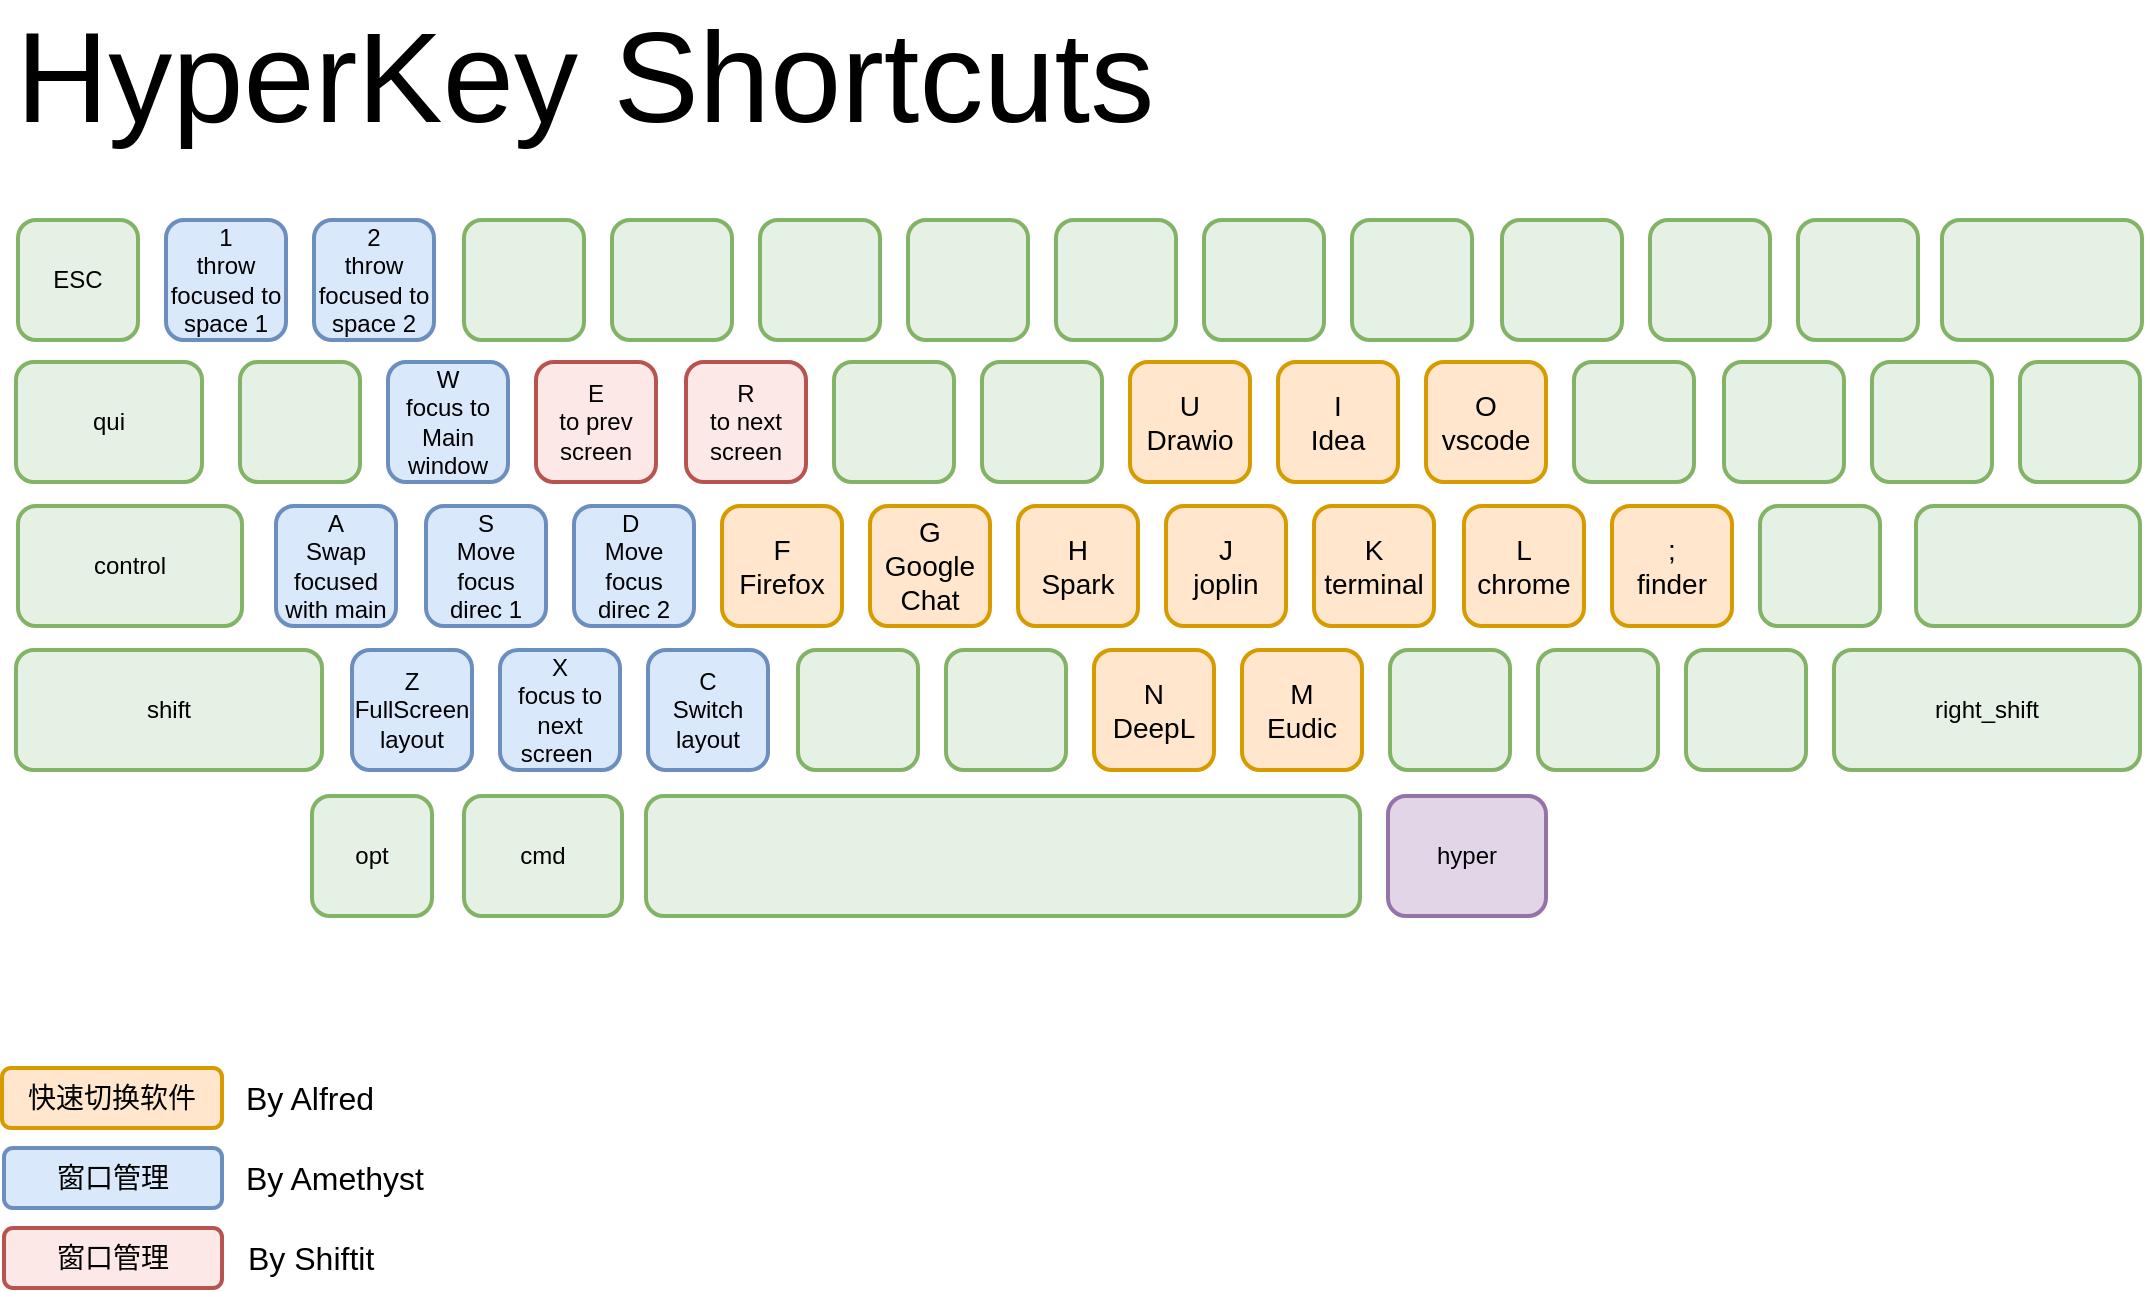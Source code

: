 <mxfile>
    <diagram id="BfZDdQ8K7SHkP8j6GseF" name="Page-1">
        <mxGraphModel dx="1527" dy="571" grid="1" gridSize="10" guides="1" tooltips="1" connect="1" arrows="1" fold="1" page="1" pageScale="1" pageWidth="850" pageHeight="1100" math="0" shadow="0">
            <root>
                <mxCell id="0"/>
                <mxCell id="1" parent="0"/>
                <mxCell id="D1Z70N_V1F2x2BAWec8G-1" value="ESC" style="rounded=1;whiteSpace=wrap;html=1;strokeWidth=2;fillColor=#D5E8D499;strokeColor=#82b366;" parent="1" vertex="1">
                    <mxGeometry x="128" y="426" width="60" height="60" as="geometry"/>
                </mxCell>
                <mxCell id="D1Z70N_V1F2x2BAWec8G-2" value="" style="rounded=1;whiteSpace=wrap;html=1;strokeWidth=2;fillColor=#D5E8D499;strokeColor=#82b366;" parent="1" vertex="1">
                    <mxGeometry x="1018" y="426" width="60" height="60" as="geometry"/>
                </mxCell>
                <mxCell id="D1Z70N_V1F2x2BAWec8G-3" value="1&lt;br style=&quot;font-size: 12px;&quot;&gt;throw focused to space 1" style="rounded=1;whiteSpace=wrap;html=1;strokeWidth=2;fillColor=#dae8fc;strokeColor=#6c8ebf;fontSize=12;" parent="1" vertex="1">
                    <mxGeometry x="202" y="426" width="60" height="60" as="geometry"/>
                </mxCell>
                <mxCell id="D1Z70N_V1F2x2BAWec8G-4" value="2&lt;br style=&quot;font-size: 12px;&quot;&gt;throw focused to space 2" style="rounded=1;whiteSpace=wrap;html=1;strokeWidth=2;fillColor=#dae8fc;strokeColor=#6c8ebf;fontSize=12;" parent="1" vertex="1">
                    <mxGeometry x="276" y="426" width="60" height="60" as="geometry"/>
                </mxCell>
                <mxCell id="D1Z70N_V1F2x2BAWec8G-5" value="" style="rounded=1;whiteSpace=wrap;html=1;strokeWidth=2;fillColor=#D5E8D499;strokeColor=#82b366;" parent="1" vertex="1">
                    <mxGeometry x="351" y="426" width="60" height="60" as="geometry"/>
                </mxCell>
                <mxCell id="D1Z70N_V1F2x2BAWec8G-6" value="" style="rounded=1;whiteSpace=wrap;html=1;strokeWidth=2;fillColor=#D5E8D499;strokeColor=#82b366;" parent="1" vertex="1">
                    <mxGeometry x="425" y="426" width="60" height="60" as="geometry"/>
                </mxCell>
                <mxCell id="D1Z70N_V1F2x2BAWec8G-7" value="" style="rounded=1;whiteSpace=wrap;html=1;strokeWidth=2;fillColor=#D5E8D499;strokeColor=#82b366;" parent="1" vertex="1">
                    <mxGeometry x="499" y="426" width="60" height="60" as="geometry"/>
                </mxCell>
                <mxCell id="D1Z70N_V1F2x2BAWec8G-8" value="" style="rounded=1;whiteSpace=wrap;html=1;strokeWidth=2;fillColor=#D5E8D499;strokeColor=#82b366;" parent="1" vertex="1">
                    <mxGeometry x="573" y="426" width="60" height="60" as="geometry"/>
                </mxCell>
                <mxCell id="D1Z70N_V1F2x2BAWec8G-9" value="" style="rounded=1;whiteSpace=wrap;html=1;strokeWidth=2;fillColor=#D5E8D499;strokeColor=#82b366;" parent="1" vertex="1">
                    <mxGeometry x="647" y="426" width="60" height="60" as="geometry"/>
                </mxCell>
                <mxCell id="D1Z70N_V1F2x2BAWec8G-10" value="" style="rounded=1;whiteSpace=wrap;html=1;strokeWidth=2;fillColor=#D5E8D499;strokeColor=#82b366;" parent="1" vertex="1">
                    <mxGeometry x="795" y="426" width="60" height="60" as="geometry"/>
                </mxCell>
                <mxCell id="D1Z70N_V1F2x2BAWec8G-11" value="" style="rounded=1;whiteSpace=wrap;html=1;strokeWidth=2;fillColor=#D5E8D499;strokeColor=#82b366;" parent="1" vertex="1">
                    <mxGeometry x="944" y="426" width="60" height="60" as="geometry"/>
                </mxCell>
                <mxCell id="D1Z70N_V1F2x2BAWec8G-12" value="" style="rounded=1;whiteSpace=wrap;html=1;strokeWidth=2;fillColor=#D5E8D499;strokeColor=#82b366;" parent="1" vertex="1">
                    <mxGeometry x="721" y="426" width="60" height="60" as="geometry"/>
                </mxCell>
                <mxCell id="D1Z70N_V1F2x2BAWec8G-13" value="" style="rounded=1;whiteSpace=wrap;html=1;strokeWidth=2;fillColor=#D5E8D499;strokeColor=#82b366;" parent="1" vertex="1">
                    <mxGeometry x="870" y="426" width="60" height="60" as="geometry"/>
                </mxCell>
                <mxCell id="D1Z70N_V1F2x2BAWec8G-14" value="" style="rounded=1;whiteSpace=wrap;html=1;strokeWidth=2;fillColor=#D5E8D499;strokeColor=#82b366;" parent="1" vertex="1">
                    <mxGeometry x="239" y="497" width="60" height="60" as="geometry"/>
                </mxCell>
                <mxCell id="D1Z70N_V1F2x2BAWec8G-15" value="" style="rounded=1;whiteSpace=wrap;html=1;strokeWidth=2;fillColor=#D5E8D499;strokeColor=#82b366;" parent="1" vertex="1">
                    <mxGeometry x="1129" y="497" width="60" height="60" as="geometry"/>
                </mxCell>
                <mxCell id="D1Z70N_V1F2x2BAWec8G-16" value="W&lt;br style=&quot;font-size: 12px;&quot;&gt;focus to Main window" style="rounded=1;whiteSpace=wrap;html=1;strokeWidth=2;fillColor=#dae8fc;strokeColor=#6c8ebf;fontSize=12;" parent="1" vertex="1">
                    <mxGeometry x="313" y="497" width="60" height="60" as="geometry"/>
                </mxCell>
                <mxCell id="D1Z70N_V1F2x2BAWec8G-17" value="E&lt;br style=&quot;font-size: 12px;&quot;&gt;to prev&lt;br style=&quot;font-size: 12px;&quot;&gt;screen" style="rounded=1;whiteSpace=wrap;html=1;strokeWidth=2;fillColor=#F8CECC77;strokeColor=#b85450;fontSize=12;" parent="1" vertex="1">
                    <mxGeometry x="387" y="497" width="60" height="60" as="geometry"/>
                </mxCell>
                <mxCell id="D1Z70N_V1F2x2BAWec8G-18" value="R&lt;br style=&quot;font-size: 12px;&quot;&gt;to next screen" style="rounded=1;whiteSpace=wrap;html=1;strokeWidth=2;fillColor=#F8CECC77;strokeColor=#b85450;fontSize=12;" parent="1" vertex="1">
                    <mxGeometry x="462" y="497" width="60" height="60" as="geometry"/>
                </mxCell>
                <mxCell id="D1Z70N_V1F2x2BAWec8G-19" value="" style="rounded=1;whiteSpace=wrap;html=1;strokeWidth=2;fillColor=#D5E8D499;strokeColor=#82b366;" parent="1" vertex="1">
                    <mxGeometry x="536" y="497" width="60" height="60" as="geometry"/>
                </mxCell>
                <mxCell id="D1Z70N_V1F2x2BAWec8G-20" value="" style="rounded=1;whiteSpace=wrap;html=1;strokeWidth=2;fillColor=#D5E8D499;strokeColor=#82b366;" parent="1" vertex="1">
                    <mxGeometry x="610" y="497" width="60" height="60" as="geometry"/>
                </mxCell>
                <mxCell id="D1Z70N_V1F2x2BAWec8G-21" value="U&lt;br style=&quot;font-size: 14px;&quot;&gt;Drawio" style="rounded=1;whiteSpace=wrap;html=1;strokeWidth=2;fillColor=#ffe6cc;strokeColor=#d79b00;fontSize=14;" parent="1" vertex="1">
                    <mxGeometry x="684" y="497" width="60" height="60" as="geometry"/>
                </mxCell>
                <mxCell id="D1Z70N_V1F2x2BAWec8G-22" value="I&lt;br style=&quot;font-size: 14px;&quot;&gt;Idea" style="rounded=1;whiteSpace=wrap;html=1;strokeWidth=2;fillColor=#ffe6cc;strokeColor=#d79b00;fontSize=14;" parent="1" vertex="1">
                    <mxGeometry x="758" y="497" width="60" height="60" as="geometry"/>
                </mxCell>
                <mxCell id="D1Z70N_V1F2x2BAWec8G-23" value="" style="rounded=1;whiteSpace=wrap;html=1;strokeWidth=2;fillColor=#D5E8D499;strokeColor=#82b366;" parent="1" vertex="1">
                    <mxGeometry x="906" y="497" width="60" height="60" as="geometry"/>
                </mxCell>
                <mxCell id="D1Z70N_V1F2x2BAWec8G-24" value="" style="rounded=1;whiteSpace=wrap;html=1;strokeWidth=2;fillColor=#D5E8D499;strokeColor=#82b366;" parent="1" vertex="1">
                    <mxGeometry x="1055" y="497" width="60" height="60" as="geometry"/>
                </mxCell>
                <mxCell id="D1Z70N_V1F2x2BAWec8G-25" value="O&lt;br style=&quot;font-size: 14px;&quot;&gt;vscode" style="rounded=1;whiteSpace=wrap;html=1;strokeWidth=2;fillColor=#ffe6cc;strokeColor=#d79b00;fontSize=14;" parent="1" vertex="1">
                    <mxGeometry x="832" y="497" width="60" height="60" as="geometry"/>
                </mxCell>
                <mxCell id="D1Z70N_V1F2x2BAWec8G-26" value="" style="rounded=1;whiteSpace=wrap;html=1;strokeWidth=2;fillColor=#D5E8D499;strokeColor=#82b366;" parent="1" vertex="1">
                    <mxGeometry x="981" y="497" width="60" height="60" as="geometry"/>
                </mxCell>
                <mxCell id="D1Z70N_V1F2x2BAWec8G-27" value="control" style="rounded=1;whiteSpace=wrap;html=1;strokeWidth=2;fillColor=#D5E8D499;strokeColor=#82b366;" parent="1" vertex="1">
                    <mxGeometry x="128" y="569" width="112" height="60" as="geometry"/>
                </mxCell>
                <mxCell id="D1Z70N_V1F2x2BAWec8G-28" value="" style="rounded=1;whiteSpace=wrap;html=1;strokeWidth=2;fillColor=#D5E8D499;strokeColor=#82b366;" parent="1" vertex="1">
                    <mxGeometry x="999" y="569" width="60" height="60" as="geometry"/>
                </mxCell>
                <mxCell id="D1Z70N_V1F2x2BAWec8G-29" value="A&lt;br style=&quot;font-size: 12px&quot;&gt;Swap focused with main" style="rounded=1;whiteSpace=wrap;html=1;strokeWidth=2;fillColor=#dae8fc;strokeColor=#6c8ebf;fontSize=12;" parent="1" vertex="1">
                    <mxGeometry x="257" y="569" width="60" height="60" as="geometry"/>
                </mxCell>
                <mxCell id="D1Z70N_V1F2x2BAWec8G-30" value="S&lt;br style=&quot;font-size: 12px;&quot;&gt;Move focus direc 1" style="rounded=1;whiteSpace=wrap;html=1;strokeWidth=2;fillColor=#dae8fc;strokeColor=#6c8ebf;fontSize=12;" parent="1" vertex="1">
                    <mxGeometry x="332" y="569" width="60" height="60" as="geometry"/>
                </mxCell>
                <mxCell id="D1Z70N_V1F2x2BAWec8G-31" value="D&amp;nbsp;&lt;br style=&quot;font-size: 12px;&quot;&gt;Move focus direc 2" style="rounded=1;whiteSpace=wrap;html=1;strokeWidth=2;fillColor=#dae8fc;strokeColor=#6c8ebf;fontSize=12;" parent="1" vertex="1">
                    <mxGeometry x="406" y="569" width="60" height="60" as="geometry"/>
                </mxCell>
                <mxCell id="D1Z70N_V1F2x2BAWec8G-32" value="F&lt;br style=&quot;font-size: 14px;&quot;&gt;Firefox" style="rounded=1;whiteSpace=wrap;html=1;strokeWidth=2;fillColor=#ffe6cc;strokeColor=#d79b00;fontSize=14;" parent="1" vertex="1">
                    <mxGeometry x="480" y="569" width="60" height="60" as="geometry"/>
                </mxCell>
                <mxCell id="D1Z70N_V1F2x2BAWec8G-33" value="G&lt;br&gt;Google&lt;br&gt;Chat" style="rounded=1;whiteSpace=wrap;html=1;strokeWidth=2;fillColor=#ffe6cc;strokeColor=#d79b00;fontSize=14;" parent="1" vertex="1">
                    <mxGeometry x="554" y="569" width="60" height="60" as="geometry"/>
                </mxCell>
                <mxCell id="D1Z70N_V1F2x2BAWec8G-34" value="H&lt;br&gt;Spark" style="rounded=1;whiteSpace=wrap;html=1;strokeWidth=2;fillColor=#ffe6cc;strokeColor=#d79b00;fontSize=14;" parent="1" vertex="1">
                    <mxGeometry x="628" y="569" width="60" height="60" as="geometry"/>
                </mxCell>
                <mxCell id="D1Z70N_V1F2x2BAWec8G-35" value="K&lt;br style=&quot;font-size: 14px;&quot;&gt;terminal" style="rounded=1;whiteSpace=wrap;html=1;strokeWidth=2;fillColor=#ffe6cc;strokeColor=#d79b00;fontSize=14;" parent="1" vertex="1">
                    <mxGeometry x="776" y="569" width="60" height="60" as="geometry"/>
                </mxCell>
                <mxCell id="D1Z70N_V1F2x2BAWec8G-36" value=";&lt;br style=&quot;font-size: 14px;&quot;&gt;finder" style="rounded=1;whiteSpace=wrap;html=1;strokeWidth=2;fillColor=#ffe6cc;strokeColor=#d79b00;fontSize=14;" parent="1" vertex="1">
                    <mxGeometry x="925" y="569" width="60" height="60" as="geometry"/>
                </mxCell>
                <mxCell id="D1Z70N_V1F2x2BAWec8G-37" value="J&lt;br style=&quot;font-size: 14px;&quot;&gt;joplin" style="rounded=1;whiteSpace=wrap;html=1;strokeWidth=2;fillColor=#ffe6cc;strokeColor=#d79b00;fontSize=14;" parent="1" vertex="1">
                    <mxGeometry x="702" y="569" width="60" height="60" as="geometry"/>
                </mxCell>
                <mxCell id="D1Z70N_V1F2x2BAWec8G-38" value="L&lt;br style=&quot;font-size: 14px;&quot;&gt;chrome" style="rounded=1;whiteSpace=wrap;html=1;strokeWidth=2;fillColor=#ffe6cc;strokeColor=#d79b00;fontSize=14;" parent="1" vertex="1">
                    <mxGeometry x="851" y="569" width="60" height="60" as="geometry"/>
                </mxCell>
                <mxCell id="D1Z70N_V1F2x2BAWec8G-39" value="Z&lt;br style=&quot;font-size: 12px&quot;&gt;FullScreen&lt;br&gt;layout" style="rounded=1;whiteSpace=wrap;html=1;strokeWidth=2;fillColor=#dae8fc;strokeColor=#6c8ebf;fontSize=12;" parent="1" vertex="1">
                    <mxGeometry x="295" y="641" width="60" height="60" as="geometry"/>
                </mxCell>
                <mxCell id="D1Z70N_V1F2x2BAWec8G-40" value="X&lt;br style=&quot;font-size: 12px;&quot;&gt;focus to next screen&amp;nbsp;" style="rounded=1;whiteSpace=wrap;html=1;strokeWidth=2;fillColor=#dae8fc;strokeColor=#6c8ebf;fontSize=12;" parent="1" vertex="1">
                    <mxGeometry x="369" y="641" width="60" height="60" as="geometry"/>
                </mxCell>
                <mxCell id="D1Z70N_V1F2x2BAWec8G-41" value="C&lt;br style=&quot;font-size: 12px;&quot;&gt;Switch layout" style="rounded=1;whiteSpace=wrap;html=1;strokeWidth=2;fillColor=#dae8fc;strokeColor=#6c8ebf;fontSize=12;" parent="1" vertex="1">
                    <mxGeometry x="443" y="641" width="60" height="60" as="geometry"/>
                </mxCell>
                <mxCell id="D1Z70N_V1F2x2BAWec8G-42" value="" style="rounded=1;whiteSpace=wrap;html=1;strokeWidth=2;fillColor=#D5E8D499;strokeColor=#82b366;" parent="1" vertex="1">
                    <mxGeometry x="518" y="641" width="60" height="60" as="geometry"/>
                </mxCell>
                <mxCell id="D1Z70N_V1F2x2BAWec8G-43" value="" style="rounded=1;whiteSpace=wrap;html=1;strokeWidth=2;fillColor=#D5E8D499;strokeColor=#82b366;" parent="1" vertex="1">
                    <mxGeometry x="592" y="641" width="60" height="60" as="geometry"/>
                </mxCell>
                <mxCell id="D1Z70N_V1F2x2BAWec8G-44" value="N&lt;br style=&quot;font-size: 14px;&quot;&gt;DeepL" style="rounded=1;whiteSpace=wrap;html=1;strokeWidth=2;fillColor=#ffe6cc;strokeColor=#d79b00;fontSize=14;" parent="1" vertex="1">
                    <mxGeometry x="666" y="641" width="60" height="60" as="geometry"/>
                </mxCell>
                <mxCell id="D1Z70N_V1F2x2BAWec8G-45" value="M&lt;br style=&quot;font-size: 14px;&quot;&gt;Eudic" style="rounded=1;whiteSpace=wrap;html=1;strokeWidth=2;fillColor=#ffe6cc;strokeColor=#d79b00;fontSize=14;" parent="1" vertex="1">
                    <mxGeometry x="740" y="641" width="60" height="60" as="geometry"/>
                </mxCell>
                <mxCell id="D1Z70N_V1F2x2BAWec8G-46" value="" style="rounded=1;whiteSpace=wrap;html=1;strokeWidth=2;fillColor=#D5E8D499;strokeColor=#82b366;fontSize=12;" parent="1" vertex="1">
                    <mxGeometry x="814" y="641" width="60" height="60" as="geometry"/>
                </mxCell>
                <mxCell id="D1Z70N_V1F2x2BAWec8G-47" value="" style="rounded=1;whiteSpace=wrap;html=1;strokeWidth=2;fillColor=#D5E8D499;strokeColor=#82b366;" parent="1" vertex="1">
                    <mxGeometry x="962" y="641" width="60" height="60" as="geometry"/>
                </mxCell>
                <mxCell id="D1Z70N_V1F2x2BAWec8G-48" value="" style="rounded=1;whiteSpace=wrap;html=1;strokeWidth=2;fillColor=#D5E8D499;strokeColor=#82b366;" parent="1" vertex="1">
                    <mxGeometry x="888" y="641" width="60" height="60" as="geometry"/>
                </mxCell>
                <mxCell id="D1Z70N_V1F2x2BAWec8G-49" value="qui" style="rounded=1;whiteSpace=wrap;html=1;strokeWidth=2;fillColor=#D5E8D499;strokeColor=#82b366;" parent="1" vertex="1">
                    <mxGeometry x="127" y="497" width="93" height="60" as="geometry"/>
                </mxCell>
                <mxCell id="D1Z70N_V1F2x2BAWec8G-50" value="shift" style="rounded=1;whiteSpace=wrap;html=1;strokeWidth=2;fillColor=#D5E8D499;strokeColor=#82b366;" parent="1" vertex="1">
                    <mxGeometry x="127" y="641" width="153" height="60" as="geometry"/>
                </mxCell>
                <mxCell id="D1Z70N_V1F2x2BAWec8G-51" value="" style="rounded=1;whiteSpace=wrap;html=1;strokeWidth=2;fillColor=#D5E8D499;strokeColor=#82b366;" parent="1" vertex="1">
                    <mxGeometry x="442" y="714" width="357" height="60" as="geometry"/>
                </mxCell>
                <mxCell id="D1Z70N_V1F2x2BAWec8G-52" value="" style="rounded=1;whiteSpace=wrap;html=1;strokeWidth=2;fillColor=#D5E8D499;strokeColor=#82b366;" parent="1" vertex="1">
                    <mxGeometry x="1077" y="569" width="112" height="60" as="geometry"/>
                </mxCell>
                <mxCell id="D1Z70N_V1F2x2BAWec8G-53" value="right_shift" style="rounded=1;whiteSpace=wrap;html=1;strokeWidth=2;fillColor=#D5E8D499;strokeColor=#82b366;" parent="1" vertex="1">
                    <mxGeometry x="1036" y="641" width="153" height="60" as="geometry"/>
                </mxCell>
                <mxCell id="D1Z70N_V1F2x2BAWec8G-54" value="opt" style="rounded=1;whiteSpace=wrap;html=1;strokeWidth=2;fillColor=#D5E8D499;strokeColor=#82b366;" parent="1" vertex="1">
                    <mxGeometry x="275" y="714" width="60" height="60" as="geometry"/>
                </mxCell>
                <mxCell id="D1Z70N_V1F2x2BAWec8G-55" value="cmd" style="rounded=1;whiteSpace=wrap;html=1;strokeWidth=2;fillColor=#D5E8D499;strokeColor=#82b366;" parent="1" vertex="1">
                    <mxGeometry x="351" y="714" width="79" height="60" as="geometry"/>
                </mxCell>
                <mxCell id="D1Z70N_V1F2x2BAWec8G-56" value="hyper" style="rounded=1;whiteSpace=wrap;html=1;strokeWidth=2;fillColor=#e1d5e7;strokeColor=#9673a6;" parent="1" vertex="1">
                    <mxGeometry x="813" y="714" width="79" height="60" as="geometry"/>
                </mxCell>
                <mxCell id="D1Z70N_V1F2x2BAWec8G-57" value="" style="rounded=1;whiteSpace=wrap;html=1;strokeWidth=2;fillColor=#D5E8D499;strokeColor=#82b366;" parent="1" vertex="1">
                    <mxGeometry x="1090" y="426" width="100" height="60" as="geometry"/>
                </mxCell>
                <mxCell id="D1Z70N_V1F2x2BAWec8G-345" value="&lt;font&gt;&lt;font style=&quot;font-size: 64px&quot;&gt;HyperKey Shortcuts&lt;/font&gt;&lt;br&gt;&lt;/font&gt;" style="text;html=1;strokeColor=none;fillColor=none;align=center;verticalAlign=middle;whiteSpace=wrap;rounded=0;opacity=10;" parent="1" vertex="1">
                    <mxGeometry x="121" y="340" width="581" height="30" as="geometry"/>
                </mxCell>
                <mxCell id="D1Z70N_V1F2x2BAWec8G-404" value="快速切换软件" style="rounded=1;whiteSpace=wrap;html=1;strokeWidth=2;fillColor=#ffe6cc;strokeColor=#d79b00;fontSize=14;" parent="1" vertex="1">
                    <mxGeometry x="120" y="850" width="110" height="30" as="geometry"/>
                </mxCell>
                <mxCell id="D1Z70N_V1F2x2BAWec8G-463" value="窗口管理" style="rounded=1;whiteSpace=wrap;html=1;strokeWidth=2;fillColor=#dae8fc;strokeColor=#6c8ebf;fontSize=14;" parent="1" vertex="1">
                    <mxGeometry x="121" y="890" width="109" height="30" as="geometry"/>
                </mxCell>
                <mxCell id="13" value="&lt;span style=&quot;font-size: 16px&quot;&gt;By Alfred&lt;/span&gt;" style="text;html=1;strokeColor=none;fillColor=none;align=left;verticalAlign=middle;whiteSpace=wrap;rounded=0;" vertex="1" parent="1">
                    <mxGeometry x="240" y="855" width="100" height="20" as="geometry"/>
                </mxCell>
                <mxCell id="14" value="&lt;font style=&quot;font-size: 14px&quot;&gt;窗口管理&lt;/font&gt;" style="rounded=1;whiteSpace=wrap;html=1;strokeWidth=2;fillColor=#F8CECC77;strokeColor=#b85450;fontSize=12;" vertex="1" parent="1">
                    <mxGeometry x="121" y="930" width="109" height="30" as="geometry"/>
                </mxCell>
                <mxCell id="16" value="&lt;span style=&quot;font-size: 16px&quot;&gt;By Amethyst&lt;/span&gt;" style="text;html=1;strokeColor=none;fillColor=none;align=left;verticalAlign=middle;whiteSpace=wrap;rounded=0;" vertex="1" parent="1">
                    <mxGeometry x="240" y="895" width="131" height="20" as="geometry"/>
                </mxCell>
                <mxCell id="17" value="&lt;span style=&quot;font-size: 16px&quot;&gt;By Shiftit&lt;/span&gt;" style="text;html=1;strokeColor=none;fillColor=none;align=left;verticalAlign=middle;whiteSpace=wrap;rounded=0;" vertex="1" parent="1">
                    <mxGeometry x="240.5" y="935" width="131" height="20" as="geometry"/>
                </mxCell>
            </root>
        </mxGraphModel>
    </diagram>
</mxfile>